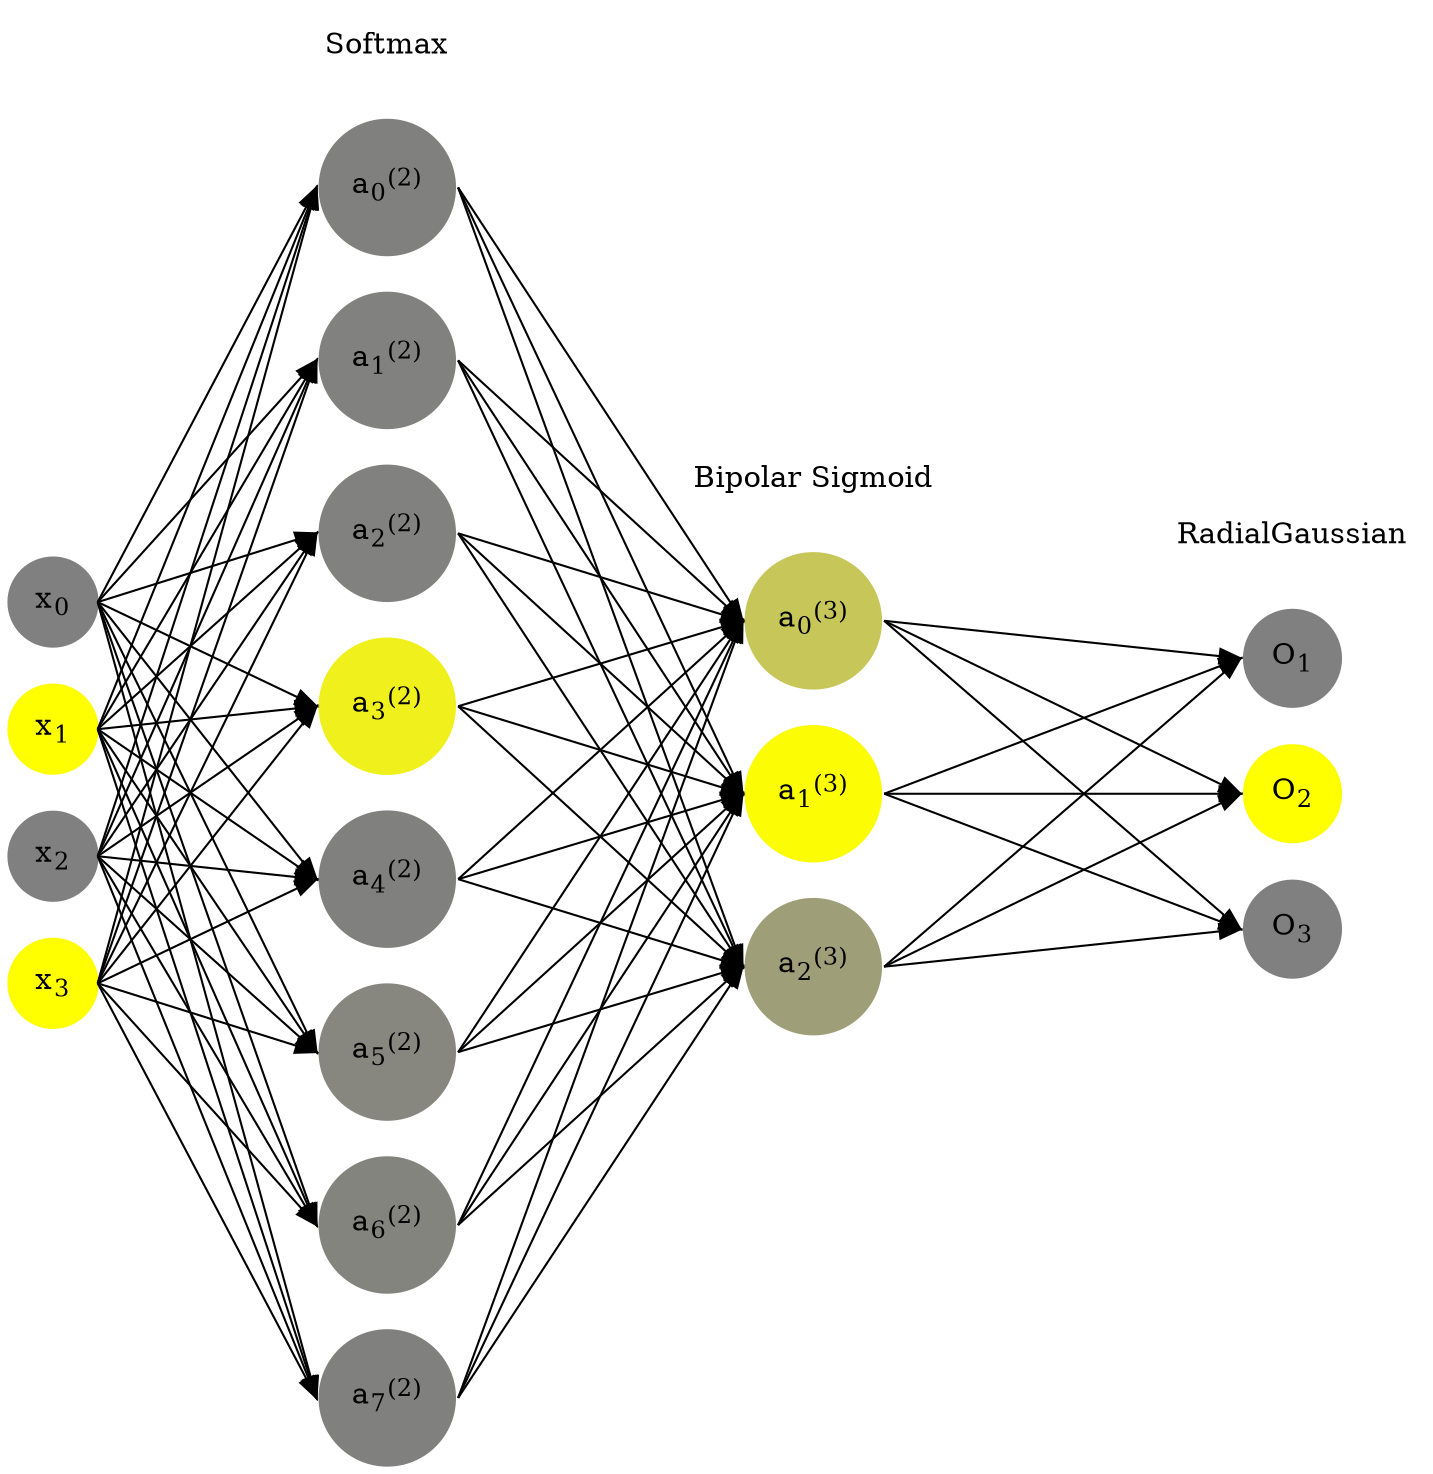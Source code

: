 digraph G {
	rankdir = LR;
	splines=false;
	edge[style=invis];
	ranksep= 1.4;
	{
	node [shape=circle, color="0.1667, 0.0, 0.5", style=filled, fillcolor="0.1667, 0.0, 0.5"];
	x0 [label=<x<sub>0</sub>>];
	}
	{
	node [shape=circle, color="0.1667, 1.0, 1.0", style=filled, fillcolor="0.1667, 1.0, 1.0"];
	x1 [label=<x<sub>1</sub>>];
	}
	{
	node [shape=circle, color="0.1667, 0.0, 0.5", style=filled, fillcolor="0.1667, 0.0, 0.5"];
	x2 [label=<x<sub>2</sub>>];
	}
	{
	node [shape=circle, color="0.1667, 1.0, 1.0", style=filled, fillcolor="0.1667, 1.0, 1.0"];
	x3 [label=<x<sub>3</sub>>];
	}
	{
	node [shape=circle, color="0.1667, 0.002514, 0.501257", style=filled, fillcolor="0.1667, 0.002514, 0.501257"];
	a02 [label=<a<sub>0</sub><sup>(2)</sup>>];
	}
	{
	node [shape=circle, color="0.1667, 0.010236, 0.505118", style=filled, fillcolor="0.1667, 0.010236, 0.505118"];
	a12 [label=<a<sub>1</sub><sup>(2)</sup>>];
	}
	{
	node [shape=circle, color="0.1667, 0.010052, 0.505026", style=filled, fillcolor="0.1667, 0.010052, 0.505026"];
	a22 [label=<a<sub>2</sub><sup>(2)</sup>>];
	}
	{
	node [shape=circle, color="0.1667, 0.881163, 0.940581", style=filled, fillcolor="0.1667, 0.881163, 0.940581"];
	a32 [label=<a<sub>3</sub><sup>(2)</sup>>];
	}
	{
	node [shape=circle, color="0.1667, 0.000514, 0.500257", style=filled, fillcolor="0.1667, 0.000514, 0.500257"];
	a42 [label=<a<sub>4</sub><sup>(2)</sup>>];
	}
	{
	node [shape=circle, color="0.1667, 0.056199, 0.528100", style=filled, fillcolor="0.1667, 0.056199, 0.528100"];
	a52 [label=<a<sub>5</sub><sup>(2)</sup>>];
	}
	{
	node [shape=circle, color="0.1667, 0.036126, 0.518063", style=filled, fillcolor="0.1667, 0.036126, 0.518063"];
	a62 [label=<a<sub>6</sub><sup>(2)</sup>>];
	}
	{
	node [shape=circle, color="0.1667, 0.003196, 0.501598", style=filled, fillcolor="0.1667, 0.003196, 0.501598"];
	a72 [label=<a<sub>7</sub><sup>(2)</sup>>];
	}
	{
	node [shape=circle, color="0.1667, 0.547112, 0.773556", style=filled, fillcolor="0.1667, 0.547112, 0.773556"];
	a03 [label=<a<sub>0</sub><sup>(3)</sup>>];
	}
	{
	node [shape=circle, color="0.1667, 0.976450, 0.988225", style=filled, fillcolor="0.1667, 0.976450, 0.988225"];
	a13 [label=<a<sub>1</sub><sup>(3)</sup>>];
	}
	{
	node [shape=circle, color="0.1667, 0.237777, 0.618888", style=filled, fillcolor="0.1667, 0.237777, 0.618888"];
	a23 [label=<a<sub>2</sub><sup>(3)</sup>>];
	}
	{
	node [shape=circle, color="0.1667, 0.0, 0.5", style=filled, fillcolor="0.1667, 0.0, 0.5"];
	O1 [label=<O<sub>1</sub>>];
	}
	{
	node [shape=circle, color="0.1667, 1.0, 1.0", style=filled, fillcolor="0.1667, 1.0, 1.0"];
	O2 [label=<O<sub>2</sub>>];
	}
	{
	node [shape=circle, color="0.1667, 0.0, 0.5", style=filled, fillcolor="0.1667, 0.0, 0.5"];
	O3 [label=<O<sub>3</sub>>];
	}
	{
	rank=same;
	x0->x1->x2->x3;
	}
	{
	rank=same;
	a02->a12->a22->a32->a42->a52->a62->a72;
	}
	{
	rank=same;
	a03->a13->a23;
	}
	{
	rank=same;
	O1->O2->O3;
	}
	l1 [shape=plaintext,label="Softmax"];
	l1->a02;
	{rank=same; l1;a02};
	l2 [shape=plaintext,label="Bipolar Sigmoid"];
	l2->a03;
	{rank=same; l2;a03};
	l3 [shape=plaintext,label="RadialGaussian"];
	l3->O1;
	{rank=same; l3;O1};
edge[style=solid, tailport=e, headport=w];
	{x0;x1;x2;x3} -> {a02;a12;a22;a32;a42;a52;a62;a72};
	{a02;a12;a22;a32;a42;a52;a62;a72} -> {a03;a13;a23};
	{a03;a13;a23} -> {O1,O2,O3};
}